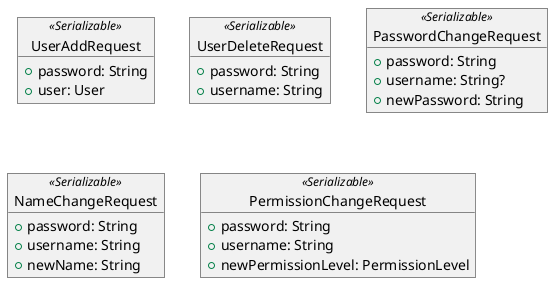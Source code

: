@startuml
'https://plantuml.com/object-diagram

object UserAddRequest <<Serializable>> {
    + password: String
    + user: User
}

object UserDeleteRequest <<Serializable>> {
    + password: String
    + username: String
}

object PasswordChangeRequest <<Serializable>> {
    + password: String
    + username: String?
    + newPassword: String
}

object NameChangeRequest <<Serializable>> {
    + password: String
    + username: String
    + newName: String
}

object PermissionChangeRequest <<Serializable>> {
    + password: String
    + username: String
    + newPermissionLevel: PermissionLevel
}

@enduml
